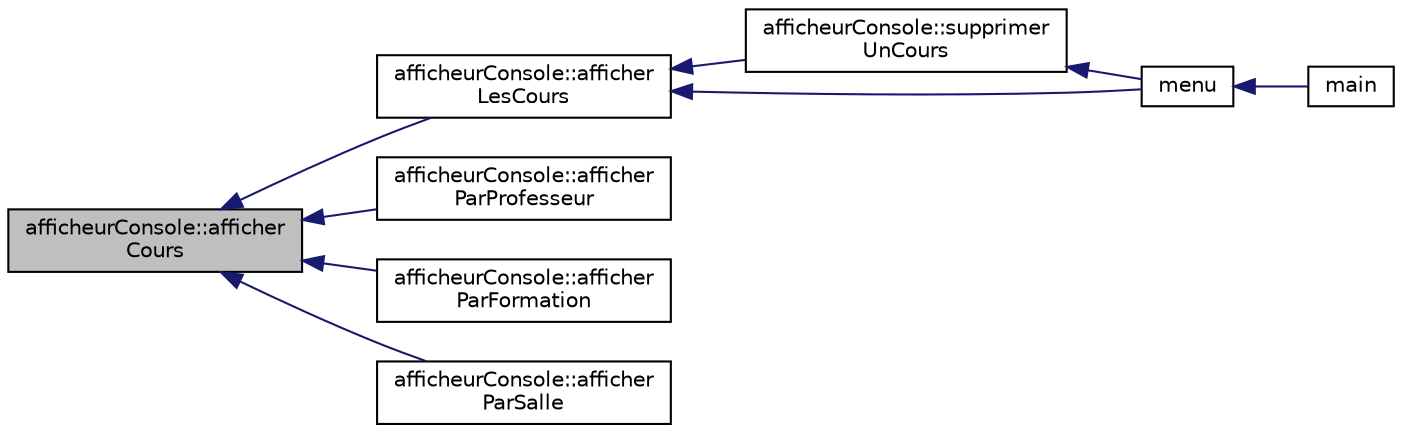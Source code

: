 digraph "afficheurConsole::afficherCours"
{
  edge [fontname="Helvetica",fontsize="10",labelfontname="Helvetica",labelfontsize="10"];
  node [fontname="Helvetica",fontsize="10",shape=record];
  rankdir="LR";
  Node37 [label="afficheurConsole::afficher\lCours",height=0.2,width=0.4,color="black", fillcolor="grey75", style="filled", fontcolor="black"];
  Node37 -> Node38 [dir="back",color="midnightblue",fontsize="10",style="solid",fontname="Helvetica"];
  Node38 [label="afficheurConsole::afficher\lLesCours",height=0.2,width=0.4,color="black", fillcolor="white", style="filled",URL="$classafficheur_console.html#a259f4fe7ffe96d1ab0a6b5bc01c2f618",tooltip="Renvoie dans ost les cours de la liste de ressources. "];
  Node38 -> Node39 [dir="back",color="midnightblue",fontsize="10",style="solid",fontname="Helvetica"];
  Node39 [label="afficheurConsole::supprimer\lUnCours",height=0.2,width=0.4,color="black", fillcolor="white", style="filled",URL="$classafficheur_console.html#a7ef9576e86f204f1d184a1b4b0556593"];
  Node39 -> Node40 [dir="back",color="midnightblue",fontsize="10",style="solid",fontname="Helvetica"];
  Node40 [label="menu",height=0.2,width=0.4,color="black", fillcolor="white", style="filled",URL="$main_8cpp.html#aaeb94d4bc6770f26e4bcfb2f9fcc9b15"];
  Node40 -> Node41 [dir="back",color="midnightblue",fontsize="10",style="solid",fontname="Helvetica"];
  Node41 [label="main",height=0.2,width=0.4,color="black", fillcolor="white", style="filled",URL="$main_8cpp.html#ae66f6b31b5ad750f1fe042a706a4e3d4"];
  Node38 -> Node40 [dir="back",color="midnightblue",fontsize="10",style="solid",fontname="Helvetica"];
  Node37 -> Node42 [dir="back",color="midnightblue",fontsize="10",style="solid",fontname="Helvetica"];
  Node42 [label="afficheurConsole::afficher\lParProfesseur",height=0.2,width=0.4,color="black", fillcolor="white", style="filled",URL="$classafficheur_console.html#ab79b003631074793d79076c43c1dca30",tooltip="Renvoie dans ost les cours concernant le professeur. "];
  Node37 -> Node43 [dir="back",color="midnightblue",fontsize="10",style="solid",fontname="Helvetica"];
  Node43 [label="afficheurConsole::afficher\lParFormation",height=0.2,width=0.4,color="black", fillcolor="white", style="filled",URL="$classafficheur_console.html#a04f141c9b980d8fe4ff3fe7caaadc1f9",tooltip="Renvoie dans ost les cours concernant la formation. "];
  Node37 -> Node44 [dir="back",color="midnightblue",fontsize="10",style="solid",fontname="Helvetica"];
  Node44 [label="afficheurConsole::afficher\lParSalle",height=0.2,width=0.4,color="black", fillcolor="white", style="filled",URL="$classafficheur_console.html#a38850a957a9c743a783cd957c1bbb408",tooltip="Renvoie dans ost les cours concernant la salle. "];
}
